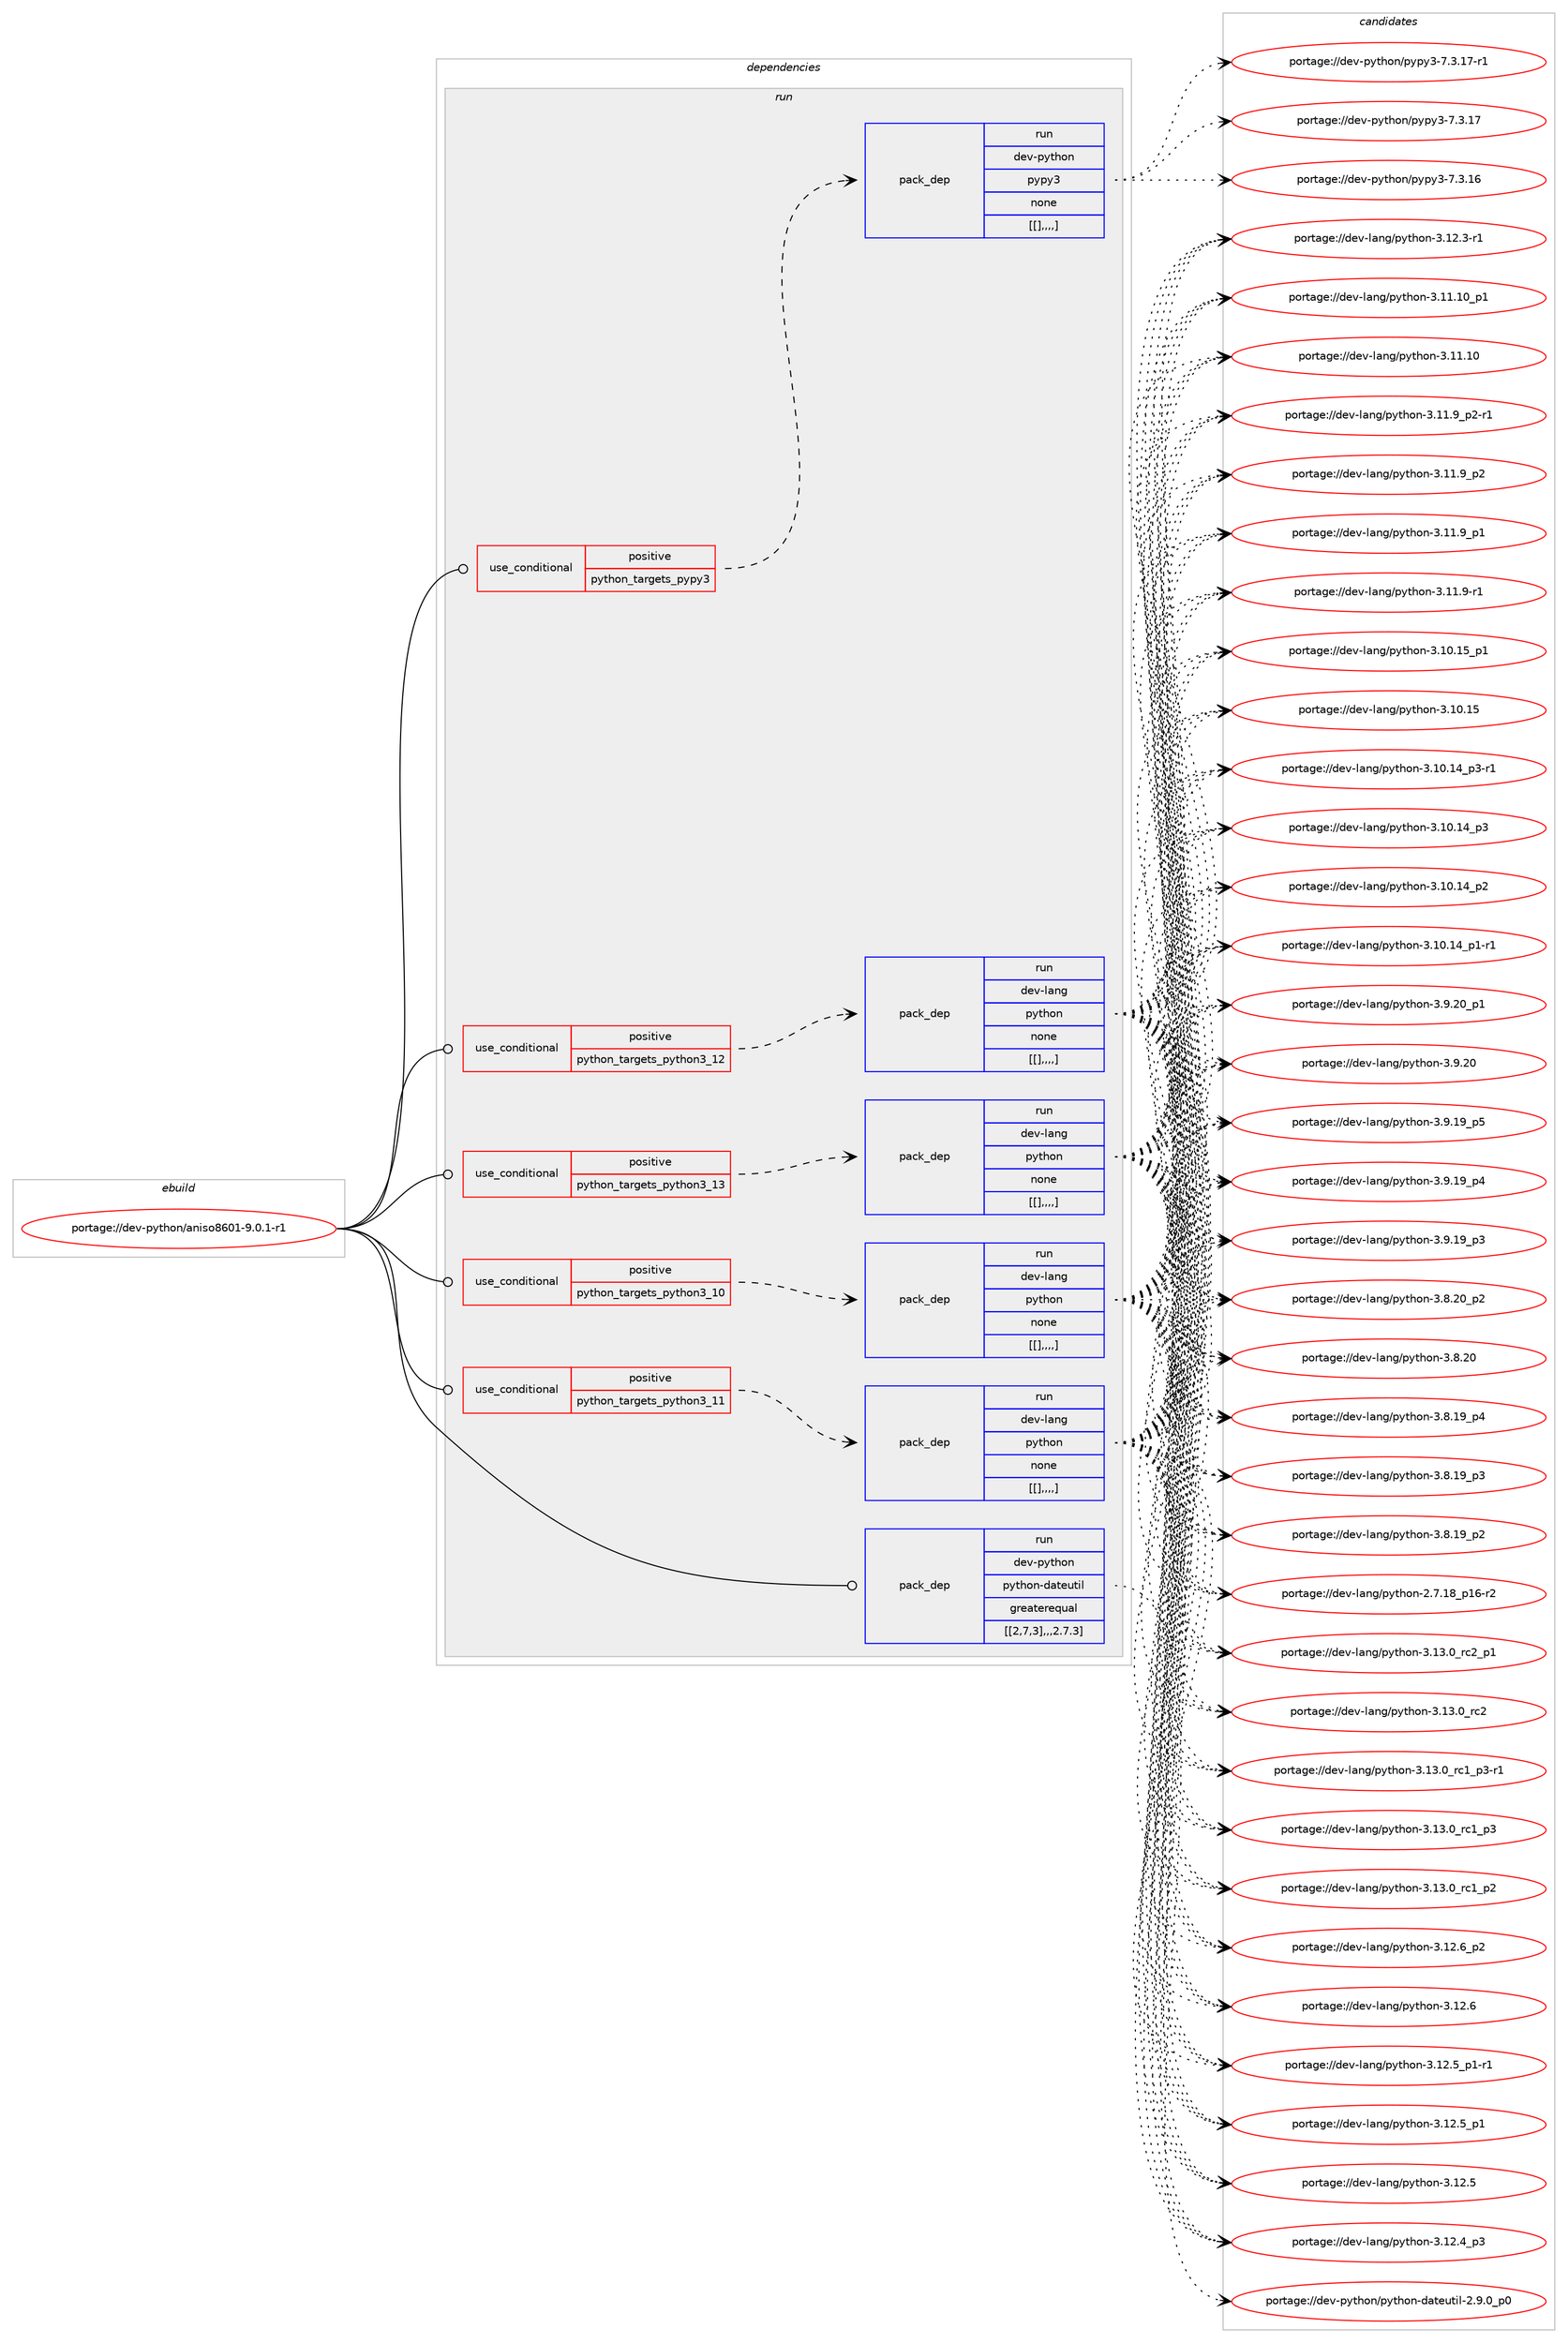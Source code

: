 digraph prolog {

# *************
# Graph options
# *************

newrank=true;
concentrate=true;
compound=true;
graph [rankdir=LR,fontname=Helvetica,fontsize=10,ranksep=1.5];#, ranksep=2.5, nodesep=0.2];
edge  [arrowhead=vee];
node  [fontname=Helvetica,fontsize=10];

# **********
# The ebuild
# **********

subgraph cluster_leftcol {
color=gray;
label=<<i>ebuild</i>>;
id [label="portage://dev-python/aniso8601-9.0.1-r1", color=red, width=4, href="../dev-python/aniso8601-9.0.1-r1.svg"];
}

# ****************
# The dependencies
# ****************

subgraph cluster_midcol {
color=gray;
label=<<i>dependencies</i>>;
subgraph cluster_compile {
fillcolor="#eeeeee";
style=filled;
label=<<i>compile</i>>;
}
subgraph cluster_compileandrun {
fillcolor="#eeeeee";
style=filled;
label=<<i>compile and run</i>>;
}
subgraph cluster_run {
fillcolor="#eeeeee";
style=filled;
label=<<i>run</i>>;
subgraph cond31889 {
dependency143264 [label=<<TABLE BORDER="0" CELLBORDER="1" CELLSPACING="0" CELLPADDING="4"><TR><TD ROWSPAN="3" CELLPADDING="10">use_conditional</TD></TR><TR><TD>positive</TD></TR><TR><TD>python_targets_pypy3</TD></TR></TABLE>>, shape=none, color=red];
subgraph pack110166 {
dependency143265 [label=<<TABLE BORDER="0" CELLBORDER="1" CELLSPACING="0" CELLPADDING="4" WIDTH="220"><TR><TD ROWSPAN="6" CELLPADDING="30">pack_dep</TD></TR><TR><TD WIDTH="110">run</TD></TR><TR><TD>dev-python</TD></TR><TR><TD>pypy3</TD></TR><TR><TD>none</TD></TR><TR><TD>[[],,,,]</TD></TR></TABLE>>, shape=none, color=blue];
}
dependency143264:e -> dependency143265:w [weight=20,style="dashed",arrowhead="vee"];
}
id:e -> dependency143264:w [weight=20,style="solid",arrowhead="odot"];
subgraph cond31890 {
dependency143266 [label=<<TABLE BORDER="0" CELLBORDER="1" CELLSPACING="0" CELLPADDING="4"><TR><TD ROWSPAN="3" CELLPADDING="10">use_conditional</TD></TR><TR><TD>positive</TD></TR><TR><TD>python_targets_python3_10</TD></TR></TABLE>>, shape=none, color=red];
subgraph pack110167 {
dependency143267 [label=<<TABLE BORDER="0" CELLBORDER="1" CELLSPACING="0" CELLPADDING="4" WIDTH="220"><TR><TD ROWSPAN="6" CELLPADDING="30">pack_dep</TD></TR><TR><TD WIDTH="110">run</TD></TR><TR><TD>dev-lang</TD></TR><TR><TD>python</TD></TR><TR><TD>none</TD></TR><TR><TD>[[],,,,]</TD></TR></TABLE>>, shape=none, color=blue];
}
dependency143266:e -> dependency143267:w [weight=20,style="dashed",arrowhead="vee"];
}
id:e -> dependency143266:w [weight=20,style="solid",arrowhead="odot"];
subgraph cond31891 {
dependency143268 [label=<<TABLE BORDER="0" CELLBORDER="1" CELLSPACING="0" CELLPADDING="4"><TR><TD ROWSPAN="3" CELLPADDING="10">use_conditional</TD></TR><TR><TD>positive</TD></TR><TR><TD>python_targets_python3_11</TD></TR></TABLE>>, shape=none, color=red];
subgraph pack110168 {
dependency143269 [label=<<TABLE BORDER="0" CELLBORDER="1" CELLSPACING="0" CELLPADDING="4" WIDTH="220"><TR><TD ROWSPAN="6" CELLPADDING="30">pack_dep</TD></TR><TR><TD WIDTH="110">run</TD></TR><TR><TD>dev-lang</TD></TR><TR><TD>python</TD></TR><TR><TD>none</TD></TR><TR><TD>[[],,,,]</TD></TR></TABLE>>, shape=none, color=blue];
}
dependency143268:e -> dependency143269:w [weight=20,style="dashed",arrowhead="vee"];
}
id:e -> dependency143268:w [weight=20,style="solid",arrowhead="odot"];
subgraph cond31892 {
dependency143270 [label=<<TABLE BORDER="0" CELLBORDER="1" CELLSPACING="0" CELLPADDING="4"><TR><TD ROWSPAN="3" CELLPADDING="10">use_conditional</TD></TR><TR><TD>positive</TD></TR><TR><TD>python_targets_python3_12</TD></TR></TABLE>>, shape=none, color=red];
subgraph pack110169 {
dependency143271 [label=<<TABLE BORDER="0" CELLBORDER="1" CELLSPACING="0" CELLPADDING="4" WIDTH="220"><TR><TD ROWSPAN="6" CELLPADDING="30">pack_dep</TD></TR><TR><TD WIDTH="110">run</TD></TR><TR><TD>dev-lang</TD></TR><TR><TD>python</TD></TR><TR><TD>none</TD></TR><TR><TD>[[],,,,]</TD></TR></TABLE>>, shape=none, color=blue];
}
dependency143270:e -> dependency143271:w [weight=20,style="dashed",arrowhead="vee"];
}
id:e -> dependency143270:w [weight=20,style="solid",arrowhead="odot"];
subgraph cond31893 {
dependency143272 [label=<<TABLE BORDER="0" CELLBORDER="1" CELLSPACING="0" CELLPADDING="4"><TR><TD ROWSPAN="3" CELLPADDING="10">use_conditional</TD></TR><TR><TD>positive</TD></TR><TR><TD>python_targets_python3_13</TD></TR></TABLE>>, shape=none, color=red];
subgraph pack110170 {
dependency143273 [label=<<TABLE BORDER="0" CELLBORDER="1" CELLSPACING="0" CELLPADDING="4" WIDTH="220"><TR><TD ROWSPAN="6" CELLPADDING="30">pack_dep</TD></TR><TR><TD WIDTH="110">run</TD></TR><TR><TD>dev-lang</TD></TR><TR><TD>python</TD></TR><TR><TD>none</TD></TR><TR><TD>[[],,,,]</TD></TR></TABLE>>, shape=none, color=blue];
}
dependency143272:e -> dependency143273:w [weight=20,style="dashed",arrowhead="vee"];
}
id:e -> dependency143272:w [weight=20,style="solid",arrowhead="odot"];
subgraph pack110171 {
dependency143274 [label=<<TABLE BORDER="0" CELLBORDER="1" CELLSPACING="0" CELLPADDING="4" WIDTH="220"><TR><TD ROWSPAN="6" CELLPADDING="30">pack_dep</TD></TR><TR><TD WIDTH="110">run</TD></TR><TR><TD>dev-python</TD></TR><TR><TD>python-dateutil</TD></TR><TR><TD>greaterequal</TD></TR><TR><TD>[[2,7,3],,,2.7.3]</TD></TR></TABLE>>, shape=none, color=blue];
}
id:e -> dependency143274:w [weight=20,style="solid",arrowhead="odot"];
}
}

# **************
# The candidates
# **************

subgraph cluster_choices {
rank=same;
color=gray;
label=<<i>candidates</i>>;

subgraph choice110166 {
color=black;
nodesep=1;
choice100101118451121211161041111104711212111212151455546514649554511449 [label="portage://dev-python/pypy3-7.3.17-r1", color=red, width=4,href="../dev-python/pypy3-7.3.17-r1.svg"];
choice10010111845112121116104111110471121211121215145554651464955 [label="portage://dev-python/pypy3-7.3.17", color=red, width=4,href="../dev-python/pypy3-7.3.17.svg"];
choice10010111845112121116104111110471121211121215145554651464954 [label="portage://dev-python/pypy3-7.3.16", color=red, width=4,href="../dev-python/pypy3-7.3.16.svg"];
dependency143265:e -> choice100101118451121211161041111104711212111212151455546514649554511449:w [style=dotted,weight="100"];
dependency143265:e -> choice10010111845112121116104111110471121211121215145554651464955:w [style=dotted,weight="100"];
dependency143265:e -> choice10010111845112121116104111110471121211121215145554651464954:w [style=dotted,weight="100"];
}
subgraph choice110167 {
color=black;
nodesep=1;
choice100101118451089711010347112121116104111110455146495146489511499509511249 [label="portage://dev-lang/python-3.13.0_rc2_p1", color=red, width=4,href="../dev-lang/python-3.13.0_rc2_p1.svg"];
choice10010111845108971101034711212111610411111045514649514648951149950 [label="portage://dev-lang/python-3.13.0_rc2", color=red, width=4,href="../dev-lang/python-3.13.0_rc2.svg"];
choice1001011184510897110103471121211161041111104551464951464895114994995112514511449 [label="portage://dev-lang/python-3.13.0_rc1_p3-r1", color=red, width=4,href="../dev-lang/python-3.13.0_rc1_p3-r1.svg"];
choice100101118451089711010347112121116104111110455146495146489511499499511251 [label="portage://dev-lang/python-3.13.0_rc1_p3", color=red, width=4,href="../dev-lang/python-3.13.0_rc1_p3.svg"];
choice100101118451089711010347112121116104111110455146495146489511499499511250 [label="portage://dev-lang/python-3.13.0_rc1_p2", color=red, width=4,href="../dev-lang/python-3.13.0_rc1_p2.svg"];
choice100101118451089711010347112121116104111110455146495046549511250 [label="portage://dev-lang/python-3.12.6_p2", color=red, width=4,href="../dev-lang/python-3.12.6_p2.svg"];
choice10010111845108971101034711212111610411111045514649504654 [label="portage://dev-lang/python-3.12.6", color=red, width=4,href="../dev-lang/python-3.12.6.svg"];
choice1001011184510897110103471121211161041111104551464950465395112494511449 [label="portage://dev-lang/python-3.12.5_p1-r1", color=red, width=4,href="../dev-lang/python-3.12.5_p1-r1.svg"];
choice100101118451089711010347112121116104111110455146495046539511249 [label="portage://dev-lang/python-3.12.5_p1", color=red, width=4,href="../dev-lang/python-3.12.5_p1.svg"];
choice10010111845108971101034711212111610411111045514649504653 [label="portage://dev-lang/python-3.12.5", color=red, width=4,href="../dev-lang/python-3.12.5.svg"];
choice100101118451089711010347112121116104111110455146495046529511251 [label="portage://dev-lang/python-3.12.4_p3", color=red, width=4,href="../dev-lang/python-3.12.4_p3.svg"];
choice100101118451089711010347112121116104111110455146495046514511449 [label="portage://dev-lang/python-3.12.3-r1", color=red, width=4,href="../dev-lang/python-3.12.3-r1.svg"];
choice10010111845108971101034711212111610411111045514649494649489511249 [label="portage://dev-lang/python-3.11.10_p1", color=red, width=4,href="../dev-lang/python-3.11.10_p1.svg"];
choice1001011184510897110103471121211161041111104551464949464948 [label="portage://dev-lang/python-3.11.10", color=red, width=4,href="../dev-lang/python-3.11.10.svg"];
choice1001011184510897110103471121211161041111104551464949465795112504511449 [label="portage://dev-lang/python-3.11.9_p2-r1", color=red, width=4,href="../dev-lang/python-3.11.9_p2-r1.svg"];
choice100101118451089711010347112121116104111110455146494946579511250 [label="portage://dev-lang/python-3.11.9_p2", color=red, width=4,href="../dev-lang/python-3.11.9_p2.svg"];
choice100101118451089711010347112121116104111110455146494946579511249 [label="portage://dev-lang/python-3.11.9_p1", color=red, width=4,href="../dev-lang/python-3.11.9_p1.svg"];
choice100101118451089711010347112121116104111110455146494946574511449 [label="portage://dev-lang/python-3.11.9-r1", color=red, width=4,href="../dev-lang/python-3.11.9-r1.svg"];
choice10010111845108971101034711212111610411111045514649484649539511249 [label="portage://dev-lang/python-3.10.15_p1", color=red, width=4,href="../dev-lang/python-3.10.15_p1.svg"];
choice1001011184510897110103471121211161041111104551464948464953 [label="portage://dev-lang/python-3.10.15", color=red, width=4,href="../dev-lang/python-3.10.15.svg"];
choice100101118451089711010347112121116104111110455146494846495295112514511449 [label="portage://dev-lang/python-3.10.14_p3-r1", color=red, width=4,href="../dev-lang/python-3.10.14_p3-r1.svg"];
choice10010111845108971101034711212111610411111045514649484649529511251 [label="portage://dev-lang/python-3.10.14_p3", color=red, width=4,href="../dev-lang/python-3.10.14_p3.svg"];
choice10010111845108971101034711212111610411111045514649484649529511250 [label="portage://dev-lang/python-3.10.14_p2", color=red, width=4,href="../dev-lang/python-3.10.14_p2.svg"];
choice100101118451089711010347112121116104111110455146494846495295112494511449 [label="portage://dev-lang/python-3.10.14_p1-r1", color=red, width=4,href="../dev-lang/python-3.10.14_p1-r1.svg"];
choice100101118451089711010347112121116104111110455146574650489511249 [label="portage://dev-lang/python-3.9.20_p1", color=red, width=4,href="../dev-lang/python-3.9.20_p1.svg"];
choice10010111845108971101034711212111610411111045514657465048 [label="portage://dev-lang/python-3.9.20", color=red, width=4,href="../dev-lang/python-3.9.20.svg"];
choice100101118451089711010347112121116104111110455146574649579511253 [label="portage://dev-lang/python-3.9.19_p5", color=red, width=4,href="../dev-lang/python-3.9.19_p5.svg"];
choice100101118451089711010347112121116104111110455146574649579511252 [label="portage://dev-lang/python-3.9.19_p4", color=red, width=4,href="../dev-lang/python-3.9.19_p4.svg"];
choice100101118451089711010347112121116104111110455146574649579511251 [label="portage://dev-lang/python-3.9.19_p3", color=red, width=4,href="../dev-lang/python-3.9.19_p3.svg"];
choice100101118451089711010347112121116104111110455146564650489511250 [label="portage://dev-lang/python-3.8.20_p2", color=red, width=4,href="../dev-lang/python-3.8.20_p2.svg"];
choice10010111845108971101034711212111610411111045514656465048 [label="portage://dev-lang/python-3.8.20", color=red, width=4,href="../dev-lang/python-3.8.20.svg"];
choice100101118451089711010347112121116104111110455146564649579511252 [label="portage://dev-lang/python-3.8.19_p4", color=red, width=4,href="../dev-lang/python-3.8.19_p4.svg"];
choice100101118451089711010347112121116104111110455146564649579511251 [label="portage://dev-lang/python-3.8.19_p3", color=red, width=4,href="../dev-lang/python-3.8.19_p3.svg"];
choice100101118451089711010347112121116104111110455146564649579511250 [label="portage://dev-lang/python-3.8.19_p2", color=red, width=4,href="../dev-lang/python-3.8.19_p2.svg"];
choice100101118451089711010347112121116104111110455046554649569511249544511450 [label="portage://dev-lang/python-2.7.18_p16-r2", color=red, width=4,href="../dev-lang/python-2.7.18_p16-r2.svg"];
dependency143267:e -> choice100101118451089711010347112121116104111110455146495146489511499509511249:w [style=dotted,weight="100"];
dependency143267:e -> choice10010111845108971101034711212111610411111045514649514648951149950:w [style=dotted,weight="100"];
dependency143267:e -> choice1001011184510897110103471121211161041111104551464951464895114994995112514511449:w [style=dotted,weight="100"];
dependency143267:e -> choice100101118451089711010347112121116104111110455146495146489511499499511251:w [style=dotted,weight="100"];
dependency143267:e -> choice100101118451089711010347112121116104111110455146495146489511499499511250:w [style=dotted,weight="100"];
dependency143267:e -> choice100101118451089711010347112121116104111110455146495046549511250:w [style=dotted,weight="100"];
dependency143267:e -> choice10010111845108971101034711212111610411111045514649504654:w [style=dotted,weight="100"];
dependency143267:e -> choice1001011184510897110103471121211161041111104551464950465395112494511449:w [style=dotted,weight="100"];
dependency143267:e -> choice100101118451089711010347112121116104111110455146495046539511249:w [style=dotted,weight="100"];
dependency143267:e -> choice10010111845108971101034711212111610411111045514649504653:w [style=dotted,weight="100"];
dependency143267:e -> choice100101118451089711010347112121116104111110455146495046529511251:w [style=dotted,weight="100"];
dependency143267:e -> choice100101118451089711010347112121116104111110455146495046514511449:w [style=dotted,weight="100"];
dependency143267:e -> choice10010111845108971101034711212111610411111045514649494649489511249:w [style=dotted,weight="100"];
dependency143267:e -> choice1001011184510897110103471121211161041111104551464949464948:w [style=dotted,weight="100"];
dependency143267:e -> choice1001011184510897110103471121211161041111104551464949465795112504511449:w [style=dotted,weight="100"];
dependency143267:e -> choice100101118451089711010347112121116104111110455146494946579511250:w [style=dotted,weight="100"];
dependency143267:e -> choice100101118451089711010347112121116104111110455146494946579511249:w [style=dotted,weight="100"];
dependency143267:e -> choice100101118451089711010347112121116104111110455146494946574511449:w [style=dotted,weight="100"];
dependency143267:e -> choice10010111845108971101034711212111610411111045514649484649539511249:w [style=dotted,weight="100"];
dependency143267:e -> choice1001011184510897110103471121211161041111104551464948464953:w [style=dotted,weight="100"];
dependency143267:e -> choice100101118451089711010347112121116104111110455146494846495295112514511449:w [style=dotted,weight="100"];
dependency143267:e -> choice10010111845108971101034711212111610411111045514649484649529511251:w [style=dotted,weight="100"];
dependency143267:e -> choice10010111845108971101034711212111610411111045514649484649529511250:w [style=dotted,weight="100"];
dependency143267:e -> choice100101118451089711010347112121116104111110455146494846495295112494511449:w [style=dotted,weight="100"];
dependency143267:e -> choice100101118451089711010347112121116104111110455146574650489511249:w [style=dotted,weight="100"];
dependency143267:e -> choice10010111845108971101034711212111610411111045514657465048:w [style=dotted,weight="100"];
dependency143267:e -> choice100101118451089711010347112121116104111110455146574649579511253:w [style=dotted,weight="100"];
dependency143267:e -> choice100101118451089711010347112121116104111110455146574649579511252:w [style=dotted,weight="100"];
dependency143267:e -> choice100101118451089711010347112121116104111110455146574649579511251:w [style=dotted,weight="100"];
dependency143267:e -> choice100101118451089711010347112121116104111110455146564650489511250:w [style=dotted,weight="100"];
dependency143267:e -> choice10010111845108971101034711212111610411111045514656465048:w [style=dotted,weight="100"];
dependency143267:e -> choice100101118451089711010347112121116104111110455146564649579511252:w [style=dotted,weight="100"];
dependency143267:e -> choice100101118451089711010347112121116104111110455146564649579511251:w [style=dotted,weight="100"];
dependency143267:e -> choice100101118451089711010347112121116104111110455146564649579511250:w [style=dotted,weight="100"];
dependency143267:e -> choice100101118451089711010347112121116104111110455046554649569511249544511450:w [style=dotted,weight="100"];
}
subgraph choice110168 {
color=black;
nodesep=1;
choice100101118451089711010347112121116104111110455146495146489511499509511249 [label="portage://dev-lang/python-3.13.0_rc2_p1", color=red, width=4,href="../dev-lang/python-3.13.0_rc2_p1.svg"];
choice10010111845108971101034711212111610411111045514649514648951149950 [label="portage://dev-lang/python-3.13.0_rc2", color=red, width=4,href="../dev-lang/python-3.13.0_rc2.svg"];
choice1001011184510897110103471121211161041111104551464951464895114994995112514511449 [label="portage://dev-lang/python-3.13.0_rc1_p3-r1", color=red, width=4,href="../dev-lang/python-3.13.0_rc1_p3-r1.svg"];
choice100101118451089711010347112121116104111110455146495146489511499499511251 [label="portage://dev-lang/python-3.13.0_rc1_p3", color=red, width=4,href="../dev-lang/python-3.13.0_rc1_p3.svg"];
choice100101118451089711010347112121116104111110455146495146489511499499511250 [label="portage://dev-lang/python-3.13.0_rc1_p2", color=red, width=4,href="../dev-lang/python-3.13.0_rc1_p2.svg"];
choice100101118451089711010347112121116104111110455146495046549511250 [label="portage://dev-lang/python-3.12.6_p2", color=red, width=4,href="../dev-lang/python-3.12.6_p2.svg"];
choice10010111845108971101034711212111610411111045514649504654 [label="portage://dev-lang/python-3.12.6", color=red, width=4,href="../dev-lang/python-3.12.6.svg"];
choice1001011184510897110103471121211161041111104551464950465395112494511449 [label="portage://dev-lang/python-3.12.5_p1-r1", color=red, width=4,href="../dev-lang/python-3.12.5_p1-r1.svg"];
choice100101118451089711010347112121116104111110455146495046539511249 [label="portage://dev-lang/python-3.12.5_p1", color=red, width=4,href="../dev-lang/python-3.12.5_p1.svg"];
choice10010111845108971101034711212111610411111045514649504653 [label="portage://dev-lang/python-3.12.5", color=red, width=4,href="../dev-lang/python-3.12.5.svg"];
choice100101118451089711010347112121116104111110455146495046529511251 [label="portage://dev-lang/python-3.12.4_p3", color=red, width=4,href="../dev-lang/python-3.12.4_p3.svg"];
choice100101118451089711010347112121116104111110455146495046514511449 [label="portage://dev-lang/python-3.12.3-r1", color=red, width=4,href="../dev-lang/python-3.12.3-r1.svg"];
choice10010111845108971101034711212111610411111045514649494649489511249 [label="portage://dev-lang/python-3.11.10_p1", color=red, width=4,href="../dev-lang/python-3.11.10_p1.svg"];
choice1001011184510897110103471121211161041111104551464949464948 [label="portage://dev-lang/python-3.11.10", color=red, width=4,href="../dev-lang/python-3.11.10.svg"];
choice1001011184510897110103471121211161041111104551464949465795112504511449 [label="portage://dev-lang/python-3.11.9_p2-r1", color=red, width=4,href="../dev-lang/python-3.11.9_p2-r1.svg"];
choice100101118451089711010347112121116104111110455146494946579511250 [label="portage://dev-lang/python-3.11.9_p2", color=red, width=4,href="../dev-lang/python-3.11.9_p2.svg"];
choice100101118451089711010347112121116104111110455146494946579511249 [label="portage://dev-lang/python-3.11.9_p1", color=red, width=4,href="../dev-lang/python-3.11.9_p1.svg"];
choice100101118451089711010347112121116104111110455146494946574511449 [label="portage://dev-lang/python-3.11.9-r1", color=red, width=4,href="../dev-lang/python-3.11.9-r1.svg"];
choice10010111845108971101034711212111610411111045514649484649539511249 [label="portage://dev-lang/python-3.10.15_p1", color=red, width=4,href="../dev-lang/python-3.10.15_p1.svg"];
choice1001011184510897110103471121211161041111104551464948464953 [label="portage://dev-lang/python-3.10.15", color=red, width=4,href="../dev-lang/python-3.10.15.svg"];
choice100101118451089711010347112121116104111110455146494846495295112514511449 [label="portage://dev-lang/python-3.10.14_p3-r1", color=red, width=4,href="../dev-lang/python-3.10.14_p3-r1.svg"];
choice10010111845108971101034711212111610411111045514649484649529511251 [label="portage://dev-lang/python-3.10.14_p3", color=red, width=4,href="../dev-lang/python-3.10.14_p3.svg"];
choice10010111845108971101034711212111610411111045514649484649529511250 [label="portage://dev-lang/python-3.10.14_p2", color=red, width=4,href="../dev-lang/python-3.10.14_p2.svg"];
choice100101118451089711010347112121116104111110455146494846495295112494511449 [label="portage://dev-lang/python-3.10.14_p1-r1", color=red, width=4,href="../dev-lang/python-3.10.14_p1-r1.svg"];
choice100101118451089711010347112121116104111110455146574650489511249 [label="portage://dev-lang/python-3.9.20_p1", color=red, width=4,href="../dev-lang/python-3.9.20_p1.svg"];
choice10010111845108971101034711212111610411111045514657465048 [label="portage://dev-lang/python-3.9.20", color=red, width=4,href="../dev-lang/python-3.9.20.svg"];
choice100101118451089711010347112121116104111110455146574649579511253 [label="portage://dev-lang/python-3.9.19_p5", color=red, width=4,href="../dev-lang/python-3.9.19_p5.svg"];
choice100101118451089711010347112121116104111110455146574649579511252 [label="portage://dev-lang/python-3.9.19_p4", color=red, width=4,href="../dev-lang/python-3.9.19_p4.svg"];
choice100101118451089711010347112121116104111110455146574649579511251 [label="portage://dev-lang/python-3.9.19_p3", color=red, width=4,href="../dev-lang/python-3.9.19_p3.svg"];
choice100101118451089711010347112121116104111110455146564650489511250 [label="portage://dev-lang/python-3.8.20_p2", color=red, width=4,href="../dev-lang/python-3.8.20_p2.svg"];
choice10010111845108971101034711212111610411111045514656465048 [label="portage://dev-lang/python-3.8.20", color=red, width=4,href="../dev-lang/python-3.8.20.svg"];
choice100101118451089711010347112121116104111110455146564649579511252 [label="portage://dev-lang/python-3.8.19_p4", color=red, width=4,href="../dev-lang/python-3.8.19_p4.svg"];
choice100101118451089711010347112121116104111110455146564649579511251 [label="portage://dev-lang/python-3.8.19_p3", color=red, width=4,href="../dev-lang/python-3.8.19_p3.svg"];
choice100101118451089711010347112121116104111110455146564649579511250 [label="portage://dev-lang/python-3.8.19_p2", color=red, width=4,href="../dev-lang/python-3.8.19_p2.svg"];
choice100101118451089711010347112121116104111110455046554649569511249544511450 [label="portage://dev-lang/python-2.7.18_p16-r2", color=red, width=4,href="../dev-lang/python-2.7.18_p16-r2.svg"];
dependency143269:e -> choice100101118451089711010347112121116104111110455146495146489511499509511249:w [style=dotted,weight="100"];
dependency143269:e -> choice10010111845108971101034711212111610411111045514649514648951149950:w [style=dotted,weight="100"];
dependency143269:e -> choice1001011184510897110103471121211161041111104551464951464895114994995112514511449:w [style=dotted,weight="100"];
dependency143269:e -> choice100101118451089711010347112121116104111110455146495146489511499499511251:w [style=dotted,weight="100"];
dependency143269:e -> choice100101118451089711010347112121116104111110455146495146489511499499511250:w [style=dotted,weight="100"];
dependency143269:e -> choice100101118451089711010347112121116104111110455146495046549511250:w [style=dotted,weight="100"];
dependency143269:e -> choice10010111845108971101034711212111610411111045514649504654:w [style=dotted,weight="100"];
dependency143269:e -> choice1001011184510897110103471121211161041111104551464950465395112494511449:w [style=dotted,weight="100"];
dependency143269:e -> choice100101118451089711010347112121116104111110455146495046539511249:w [style=dotted,weight="100"];
dependency143269:e -> choice10010111845108971101034711212111610411111045514649504653:w [style=dotted,weight="100"];
dependency143269:e -> choice100101118451089711010347112121116104111110455146495046529511251:w [style=dotted,weight="100"];
dependency143269:e -> choice100101118451089711010347112121116104111110455146495046514511449:w [style=dotted,weight="100"];
dependency143269:e -> choice10010111845108971101034711212111610411111045514649494649489511249:w [style=dotted,weight="100"];
dependency143269:e -> choice1001011184510897110103471121211161041111104551464949464948:w [style=dotted,weight="100"];
dependency143269:e -> choice1001011184510897110103471121211161041111104551464949465795112504511449:w [style=dotted,weight="100"];
dependency143269:e -> choice100101118451089711010347112121116104111110455146494946579511250:w [style=dotted,weight="100"];
dependency143269:e -> choice100101118451089711010347112121116104111110455146494946579511249:w [style=dotted,weight="100"];
dependency143269:e -> choice100101118451089711010347112121116104111110455146494946574511449:w [style=dotted,weight="100"];
dependency143269:e -> choice10010111845108971101034711212111610411111045514649484649539511249:w [style=dotted,weight="100"];
dependency143269:e -> choice1001011184510897110103471121211161041111104551464948464953:w [style=dotted,weight="100"];
dependency143269:e -> choice100101118451089711010347112121116104111110455146494846495295112514511449:w [style=dotted,weight="100"];
dependency143269:e -> choice10010111845108971101034711212111610411111045514649484649529511251:w [style=dotted,weight="100"];
dependency143269:e -> choice10010111845108971101034711212111610411111045514649484649529511250:w [style=dotted,weight="100"];
dependency143269:e -> choice100101118451089711010347112121116104111110455146494846495295112494511449:w [style=dotted,weight="100"];
dependency143269:e -> choice100101118451089711010347112121116104111110455146574650489511249:w [style=dotted,weight="100"];
dependency143269:e -> choice10010111845108971101034711212111610411111045514657465048:w [style=dotted,weight="100"];
dependency143269:e -> choice100101118451089711010347112121116104111110455146574649579511253:w [style=dotted,weight="100"];
dependency143269:e -> choice100101118451089711010347112121116104111110455146574649579511252:w [style=dotted,weight="100"];
dependency143269:e -> choice100101118451089711010347112121116104111110455146574649579511251:w [style=dotted,weight="100"];
dependency143269:e -> choice100101118451089711010347112121116104111110455146564650489511250:w [style=dotted,weight="100"];
dependency143269:e -> choice10010111845108971101034711212111610411111045514656465048:w [style=dotted,weight="100"];
dependency143269:e -> choice100101118451089711010347112121116104111110455146564649579511252:w [style=dotted,weight="100"];
dependency143269:e -> choice100101118451089711010347112121116104111110455146564649579511251:w [style=dotted,weight="100"];
dependency143269:e -> choice100101118451089711010347112121116104111110455146564649579511250:w [style=dotted,weight="100"];
dependency143269:e -> choice100101118451089711010347112121116104111110455046554649569511249544511450:w [style=dotted,weight="100"];
}
subgraph choice110169 {
color=black;
nodesep=1;
choice100101118451089711010347112121116104111110455146495146489511499509511249 [label="portage://dev-lang/python-3.13.0_rc2_p1", color=red, width=4,href="../dev-lang/python-3.13.0_rc2_p1.svg"];
choice10010111845108971101034711212111610411111045514649514648951149950 [label="portage://dev-lang/python-3.13.0_rc2", color=red, width=4,href="../dev-lang/python-3.13.0_rc2.svg"];
choice1001011184510897110103471121211161041111104551464951464895114994995112514511449 [label="portage://dev-lang/python-3.13.0_rc1_p3-r1", color=red, width=4,href="../dev-lang/python-3.13.0_rc1_p3-r1.svg"];
choice100101118451089711010347112121116104111110455146495146489511499499511251 [label="portage://dev-lang/python-3.13.0_rc1_p3", color=red, width=4,href="../dev-lang/python-3.13.0_rc1_p3.svg"];
choice100101118451089711010347112121116104111110455146495146489511499499511250 [label="portage://dev-lang/python-3.13.0_rc1_p2", color=red, width=4,href="../dev-lang/python-3.13.0_rc1_p2.svg"];
choice100101118451089711010347112121116104111110455146495046549511250 [label="portage://dev-lang/python-3.12.6_p2", color=red, width=4,href="../dev-lang/python-3.12.6_p2.svg"];
choice10010111845108971101034711212111610411111045514649504654 [label="portage://dev-lang/python-3.12.6", color=red, width=4,href="../dev-lang/python-3.12.6.svg"];
choice1001011184510897110103471121211161041111104551464950465395112494511449 [label="portage://dev-lang/python-3.12.5_p1-r1", color=red, width=4,href="../dev-lang/python-3.12.5_p1-r1.svg"];
choice100101118451089711010347112121116104111110455146495046539511249 [label="portage://dev-lang/python-3.12.5_p1", color=red, width=4,href="../dev-lang/python-3.12.5_p1.svg"];
choice10010111845108971101034711212111610411111045514649504653 [label="portage://dev-lang/python-3.12.5", color=red, width=4,href="../dev-lang/python-3.12.5.svg"];
choice100101118451089711010347112121116104111110455146495046529511251 [label="portage://dev-lang/python-3.12.4_p3", color=red, width=4,href="../dev-lang/python-3.12.4_p3.svg"];
choice100101118451089711010347112121116104111110455146495046514511449 [label="portage://dev-lang/python-3.12.3-r1", color=red, width=4,href="../dev-lang/python-3.12.3-r1.svg"];
choice10010111845108971101034711212111610411111045514649494649489511249 [label="portage://dev-lang/python-3.11.10_p1", color=red, width=4,href="../dev-lang/python-3.11.10_p1.svg"];
choice1001011184510897110103471121211161041111104551464949464948 [label="portage://dev-lang/python-3.11.10", color=red, width=4,href="../dev-lang/python-3.11.10.svg"];
choice1001011184510897110103471121211161041111104551464949465795112504511449 [label="portage://dev-lang/python-3.11.9_p2-r1", color=red, width=4,href="../dev-lang/python-3.11.9_p2-r1.svg"];
choice100101118451089711010347112121116104111110455146494946579511250 [label="portage://dev-lang/python-3.11.9_p2", color=red, width=4,href="../dev-lang/python-3.11.9_p2.svg"];
choice100101118451089711010347112121116104111110455146494946579511249 [label="portage://dev-lang/python-3.11.9_p1", color=red, width=4,href="../dev-lang/python-3.11.9_p1.svg"];
choice100101118451089711010347112121116104111110455146494946574511449 [label="portage://dev-lang/python-3.11.9-r1", color=red, width=4,href="../dev-lang/python-3.11.9-r1.svg"];
choice10010111845108971101034711212111610411111045514649484649539511249 [label="portage://dev-lang/python-3.10.15_p1", color=red, width=4,href="../dev-lang/python-3.10.15_p1.svg"];
choice1001011184510897110103471121211161041111104551464948464953 [label="portage://dev-lang/python-3.10.15", color=red, width=4,href="../dev-lang/python-3.10.15.svg"];
choice100101118451089711010347112121116104111110455146494846495295112514511449 [label="portage://dev-lang/python-3.10.14_p3-r1", color=red, width=4,href="../dev-lang/python-3.10.14_p3-r1.svg"];
choice10010111845108971101034711212111610411111045514649484649529511251 [label="portage://dev-lang/python-3.10.14_p3", color=red, width=4,href="../dev-lang/python-3.10.14_p3.svg"];
choice10010111845108971101034711212111610411111045514649484649529511250 [label="portage://dev-lang/python-3.10.14_p2", color=red, width=4,href="../dev-lang/python-3.10.14_p2.svg"];
choice100101118451089711010347112121116104111110455146494846495295112494511449 [label="portage://dev-lang/python-3.10.14_p1-r1", color=red, width=4,href="../dev-lang/python-3.10.14_p1-r1.svg"];
choice100101118451089711010347112121116104111110455146574650489511249 [label="portage://dev-lang/python-3.9.20_p1", color=red, width=4,href="../dev-lang/python-3.9.20_p1.svg"];
choice10010111845108971101034711212111610411111045514657465048 [label="portage://dev-lang/python-3.9.20", color=red, width=4,href="../dev-lang/python-3.9.20.svg"];
choice100101118451089711010347112121116104111110455146574649579511253 [label="portage://dev-lang/python-3.9.19_p5", color=red, width=4,href="../dev-lang/python-3.9.19_p5.svg"];
choice100101118451089711010347112121116104111110455146574649579511252 [label="portage://dev-lang/python-3.9.19_p4", color=red, width=4,href="../dev-lang/python-3.9.19_p4.svg"];
choice100101118451089711010347112121116104111110455146574649579511251 [label="portage://dev-lang/python-3.9.19_p3", color=red, width=4,href="../dev-lang/python-3.9.19_p3.svg"];
choice100101118451089711010347112121116104111110455146564650489511250 [label="portage://dev-lang/python-3.8.20_p2", color=red, width=4,href="../dev-lang/python-3.8.20_p2.svg"];
choice10010111845108971101034711212111610411111045514656465048 [label="portage://dev-lang/python-3.8.20", color=red, width=4,href="../dev-lang/python-3.8.20.svg"];
choice100101118451089711010347112121116104111110455146564649579511252 [label="portage://dev-lang/python-3.8.19_p4", color=red, width=4,href="../dev-lang/python-3.8.19_p4.svg"];
choice100101118451089711010347112121116104111110455146564649579511251 [label="portage://dev-lang/python-3.8.19_p3", color=red, width=4,href="../dev-lang/python-3.8.19_p3.svg"];
choice100101118451089711010347112121116104111110455146564649579511250 [label="portage://dev-lang/python-3.8.19_p2", color=red, width=4,href="../dev-lang/python-3.8.19_p2.svg"];
choice100101118451089711010347112121116104111110455046554649569511249544511450 [label="portage://dev-lang/python-2.7.18_p16-r2", color=red, width=4,href="../dev-lang/python-2.7.18_p16-r2.svg"];
dependency143271:e -> choice100101118451089711010347112121116104111110455146495146489511499509511249:w [style=dotted,weight="100"];
dependency143271:e -> choice10010111845108971101034711212111610411111045514649514648951149950:w [style=dotted,weight="100"];
dependency143271:e -> choice1001011184510897110103471121211161041111104551464951464895114994995112514511449:w [style=dotted,weight="100"];
dependency143271:e -> choice100101118451089711010347112121116104111110455146495146489511499499511251:w [style=dotted,weight="100"];
dependency143271:e -> choice100101118451089711010347112121116104111110455146495146489511499499511250:w [style=dotted,weight="100"];
dependency143271:e -> choice100101118451089711010347112121116104111110455146495046549511250:w [style=dotted,weight="100"];
dependency143271:e -> choice10010111845108971101034711212111610411111045514649504654:w [style=dotted,weight="100"];
dependency143271:e -> choice1001011184510897110103471121211161041111104551464950465395112494511449:w [style=dotted,weight="100"];
dependency143271:e -> choice100101118451089711010347112121116104111110455146495046539511249:w [style=dotted,weight="100"];
dependency143271:e -> choice10010111845108971101034711212111610411111045514649504653:w [style=dotted,weight="100"];
dependency143271:e -> choice100101118451089711010347112121116104111110455146495046529511251:w [style=dotted,weight="100"];
dependency143271:e -> choice100101118451089711010347112121116104111110455146495046514511449:w [style=dotted,weight="100"];
dependency143271:e -> choice10010111845108971101034711212111610411111045514649494649489511249:w [style=dotted,weight="100"];
dependency143271:e -> choice1001011184510897110103471121211161041111104551464949464948:w [style=dotted,weight="100"];
dependency143271:e -> choice1001011184510897110103471121211161041111104551464949465795112504511449:w [style=dotted,weight="100"];
dependency143271:e -> choice100101118451089711010347112121116104111110455146494946579511250:w [style=dotted,weight="100"];
dependency143271:e -> choice100101118451089711010347112121116104111110455146494946579511249:w [style=dotted,weight="100"];
dependency143271:e -> choice100101118451089711010347112121116104111110455146494946574511449:w [style=dotted,weight="100"];
dependency143271:e -> choice10010111845108971101034711212111610411111045514649484649539511249:w [style=dotted,weight="100"];
dependency143271:e -> choice1001011184510897110103471121211161041111104551464948464953:w [style=dotted,weight="100"];
dependency143271:e -> choice100101118451089711010347112121116104111110455146494846495295112514511449:w [style=dotted,weight="100"];
dependency143271:e -> choice10010111845108971101034711212111610411111045514649484649529511251:w [style=dotted,weight="100"];
dependency143271:e -> choice10010111845108971101034711212111610411111045514649484649529511250:w [style=dotted,weight="100"];
dependency143271:e -> choice100101118451089711010347112121116104111110455146494846495295112494511449:w [style=dotted,weight="100"];
dependency143271:e -> choice100101118451089711010347112121116104111110455146574650489511249:w [style=dotted,weight="100"];
dependency143271:e -> choice10010111845108971101034711212111610411111045514657465048:w [style=dotted,weight="100"];
dependency143271:e -> choice100101118451089711010347112121116104111110455146574649579511253:w [style=dotted,weight="100"];
dependency143271:e -> choice100101118451089711010347112121116104111110455146574649579511252:w [style=dotted,weight="100"];
dependency143271:e -> choice100101118451089711010347112121116104111110455146574649579511251:w [style=dotted,weight="100"];
dependency143271:e -> choice100101118451089711010347112121116104111110455146564650489511250:w [style=dotted,weight="100"];
dependency143271:e -> choice10010111845108971101034711212111610411111045514656465048:w [style=dotted,weight="100"];
dependency143271:e -> choice100101118451089711010347112121116104111110455146564649579511252:w [style=dotted,weight="100"];
dependency143271:e -> choice100101118451089711010347112121116104111110455146564649579511251:w [style=dotted,weight="100"];
dependency143271:e -> choice100101118451089711010347112121116104111110455146564649579511250:w [style=dotted,weight="100"];
dependency143271:e -> choice100101118451089711010347112121116104111110455046554649569511249544511450:w [style=dotted,weight="100"];
}
subgraph choice110170 {
color=black;
nodesep=1;
choice100101118451089711010347112121116104111110455146495146489511499509511249 [label="portage://dev-lang/python-3.13.0_rc2_p1", color=red, width=4,href="../dev-lang/python-3.13.0_rc2_p1.svg"];
choice10010111845108971101034711212111610411111045514649514648951149950 [label="portage://dev-lang/python-3.13.0_rc2", color=red, width=4,href="../dev-lang/python-3.13.0_rc2.svg"];
choice1001011184510897110103471121211161041111104551464951464895114994995112514511449 [label="portage://dev-lang/python-3.13.0_rc1_p3-r1", color=red, width=4,href="../dev-lang/python-3.13.0_rc1_p3-r1.svg"];
choice100101118451089711010347112121116104111110455146495146489511499499511251 [label="portage://dev-lang/python-3.13.0_rc1_p3", color=red, width=4,href="../dev-lang/python-3.13.0_rc1_p3.svg"];
choice100101118451089711010347112121116104111110455146495146489511499499511250 [label="portage://dev-lang/python-3.13.0_rc1_p2", color=red, width=4,href="../dev-lang/python-3.13.0_rc1_p2.svg"];
choice100101118451089711010347112121116104111110455146495046549511250 [label="portage://dev-lang/python-3.12.6_p2", color=red, width=4,href="../dev-lang/python-3.12.6_p2.svg"];
choice10010111845108971101034711212111610411111045514649504654 [label="portage://dev-lang/python-3.12.6", color=red, width=4,href="../dev-lang/python-3.12.6.svg"];
choice1001011184510897110103471121211161041111104551464950465395112494511449 [label="portage://dev-lang/python-3.12.5_p1-r1", color=red, width=4,href="../dev-lang/python-3.12.5_p1-r1.svg"];
choice100101118451089711010347112121116104111110455146495046539511249 [label="portage://dev-lang/python-3.12.5_p1", color=red, width=4,href="../dev-lang/python-3.12.5_p1.svg"];
choice10010111845108971101034711212111610411111045514649504653 [label="portage://dev-lang/python-3.12.5", color=red, width=4,href="../dev-lang/python-3.12.5.svg"];
choice100101118451089711010347112121116104111110455146495046529511251 [label="portage://dev-lang/python-3.12.4_p3", color=red, width=4,href="../dev-lang/python-3.12.4_p3.svg"];
choice100101118451089711010347112121116104111110455146495046514511449 [label="portage://dev-lang/python-3.12.3-r1", color=red, width=4,href="../dev-lang/python-3.12.3-r1.svg"];
choice10010111845108971101034711212111610411111045514649494649489511249 [label="portage://dev-lang/python-3.11.10_p1", color=red, width=4,href="../dev-lang/python-3.11.10_p1.svg"];
choice1001011184510897110103471121211161041111104551464949464948 [label="portage://dev-lang/python-3.11.10", color=red, width=4,href="../dev-lang/python-3.11.10.svg"];
choice1001011184510897110103471121211161041111104551464949465795112504511449 [label="portage://dev-lang/python-3.11.9_p2-r1", color=red, width=4,href="../dev-lang/python-3.11.9_p2-r1.svg"];
choice100101118451089711010347112121116104111110455146494946579511250 [label="portage://dev-lang/python-3.11.9_p2", color=red, width=4,href="../dev-lang/python-3.11.9_p2.svg"];
choice100101118451089711010347112121116104111110455146494946579511249 [label="portage://dev-lang/python-3.11.9_p1", color=red, width=4,href="../dev-lang/python-3.11.9_p1.svg"];
choice100101118451089711010347112121116104111110455146494946574511449 [label="portage://dev-lang/python-3.11.9-r1", color=red, width=4,href="../dev-lang/python-3.11.9-r1.svg"];
choice10010111845108971101034711212111610411111045514649484649539511249 [label="portage://dev-lang/python-3.10.15_p1", color=red, width=4,href="../dev-lang/python-3.10.15_p1.svg"];
choice1001011184510897110103471121211161041111104551464948464953 [label="portage://dev-lang/python-3.10.15", color=red, width=4,href="../dev-lang/python-3.10.15.svg"];
choice100101118451089711010347112121116104111110455146494846495295112514511449 [label="portage://dev-lang/python-3.10.14_p3-r1", color=red, width=4,href="../dev-lang/python-3.10.14_p3-r1.svg"];
choice10010111845108971101034711212111610411111045514649484649529511251 [label="portage://dev-lang/python-3.10.14_p3", color=red, width=4,href="../dev-lang/python-3.10.14_p3.svg"];
choice10010111845108971101034711212111610411111045514649484649529511250 [label="portage://dev-lang/python-3.10.14_p2", color=red, width=4,href="../dev-lang/python-3.10.14_p2.svg"];
choice100101118451089711010347112121116104111110455146494846495295112494511449 [label="portage://dev-lang/python-3.10.14_p1-r1", color=red, width=4,href="../dev-lang/python-3.10.14_p1-r1.svg"];
choice100101118451089711010347112121116104111110455146574650489511249 [label="portage://dev-lang/python-3.9.20_p1", color=red, width=4,href="../dev-lang/python-3.9.20_p1.svg"];
choice10010111845108971101034711212111610411111045514657465048 [label="portage://dev-lang/python-3.9.20", color=red, width=4,href="../dev-lang/python-3.9.20.svg"];
choice100101118451089711010347112121116104111110455146574649579511253 [label="portage://dev-lang/python-3.9.19_p5", color=red, width=4,href="../dev-lang/python-3.9.19_p5.svg"];
choice100101118451089711010347112121116104111110455146574649579511252 [label="portage://dev-lang/python-3.9.19_p4", color=red, width=4,href="../dev-lang/python-3.9.19_p4.svg"];
choice100101118451089711010347112121116104111110455146574649579511251 [label="portage://dev-lang/python-3.9.19_p3", color=red, width=4,href="../dev-lang/python-3.9.19_p3.svg"];
choice100101118451089711010347112121116104111110455146564650489511250 [label="portage://dev-lang/python-3.8.20_p2", color=red, width=4,href="../dev-lang/python-3.8.20_p2.svg"];
choice10010111845108971101034711212111610411111045514656465048 [label="portage://dev-lang/python-3.8.20", color=red, width=4,href="../dev-lang/python-3.8.20.svg"];
choice100101118451089711010347112121116104111110455146564649579511252 [label="portage://dev-lang/python-3.8.19_p4", color=red, width=4,href="../dev-lang/python-3.8.19_p4.svg"];
choice100101118451089711010347112121116104111110455146564649579511251 [label="portage://dev-lang/python-3.8.19_p3", color=red, width=4,href="../dev-lang/python-3.8.19_p3.svg"];
choice100101118451089711010347112121116104111110455146564649579511250 [label="portage://dev-lang/python-3.8.19_p2", color=red, width=4,href="../dev-lang/python-3.8.19_p2.svg"];
choice100101118451089711010347112121116104111110455046554649569511249544511450 [label="portage://dev-lang/python-2.7.18_p16-r2", color=red, width=4,href="../dev-lang/python-2.7.18_p16-r2.svg"];
dependency143273:e -> choice100101118451089711010347112121116104111110455146495146489511499509511249:w [style=dotted,weight="100"];
dependency143273:e -> choice10010111845108971101034711212111610411111045514649514648951149950:w [style=dotted,weight="100"];
dependency143273:e -> choice1001011184510897110103471121211161041111104551464951464895114994995112514511449:w [style=dotted,weight="100"];
dependency143273:e -> choice100101118451089711010347112121116104111110455146495146489511499499511251:w [style=dotted,weight="100"];
dependency143273:e -> choice100101118451089711010347112121116104111110455146495146489511499499511250:w [style=dotted,weight="100"];
dependency143273:e -> choice100101118451089711010347112121116104111110455146495046549511250:w [style=dotted,weight="100"];
dependency143273:e -> choice10010111845108971101034711212111610411111045514649504654:w [style=dotted,weight="100"];
dependency143273:e -> choice1001011184510897110103471121211161041111104551464950465395112494511449:w [style=dotted,weight="100"];
dependency143273:e -> choice100101118451089711010347112121116104111110455146495046539511249:w [style=dotted,weight="100"];
dependency143273:e -> choice10010111845108971101034711212111610411111045514649504653:w [style=dotted,weight="100"];
dependency143273:e -> choice100101118451089711010347112121116104111110455146495046529511251:w [style=dotted,weight="100"];
dependency143273:e -> choice100101118451089711010347112121116104111110455146495046514511449:w [style=dotted,weight="100"];
dependency143273:e -> choice10010111845108971101034711212111610411111045514649494649489511249:w [style=dotted,weight="100"];
dependency143273:e -> choice1001011184510897110103471121211161041111104551464949464948:w [style=dotted,weight="100"];
dependency143273:e -> choice1001011184510897110103471121211161041111104551464949465795112504511449:w [style=dotted,weight="100"];
dependency143273:e -> choice100101118451089711010347112121116104111110455146494946579511250:w [style=dotted,weight="100"];
dependency143273:e -> choice100101118451089711010347112121116104111110455146494946579511249:w [style=dotted,weight="100"];
dependency143273:e -> choice100101118451089711010347112121116104111110455146494946574511449:w [style=dotted,weight="100"];
dependency143273:e -> choice10010111845108971101034711212111610411111045514649484649539511249:w [style=dotted,weight="100"];
dependency143273:e -> choice1001011184510897110103471121211161041111104551464948464953:w [style=dotted,weight="100"];
dependency143273:e -> choice100101118451089711010347112121116104111110455146494846495295112514511449:w [style=dotted,weight="100"];
dependency143273:e -> choice10010111845108971101034711212111610411111045514649484649529511251:w [style=dotted,weight="100"];
dependency143273:e -> choice10010111845108971101034711212111610411111045514649484649529511250:w [style=dotted,weight="100"];
dependency143273:e -> choice100101118451089711010347112121116104111110455146494846495295112494511449:w [style=dotted,weight="100"];
dependency143273:e -> choice100101118451089711010347112121116104111110455146574650489511249:w [style=dotted,weight="100"];
dependency143273:e -> choice10010111845108971101034711212111610411111045514657465048:w [style=dotted,weight="100"];
dependency143273:e -> choice100101118451089711010347112121116104111110455146574649579511253:w [style=dotted,weight="100"];
dependency143273:e -> choice100101118451089711010347112121116104111110455146574649579511252:w [style=dotted,weight="100"];
dependency143273:e -> choice100101118451089711010347112121116104111110455146574649579511251:w [style=dotted,weight="100"];
dependency143273:e -> choice100101118451089711010347112121116104111110455146564650489511250:w [style=dotted,weight="100"];
dependency143273:e -> choice10010111845108971101034711212111610411111045514656465048:w [style=dotted,weight="100"];
dependency143273:e -> choice100101118451089711010347112121116104111110455146564649579511252:w [style=dotted,weight="100"];
dependency143273:e -> choice100101118451089711010347112121116104111110455146564649579511251:w [style=dotted,weight="100"];
dependency143273:e -> choice100101118451089711010347112121116104111110455146564649579511250:w [style=dotted,weight="100"];
dependency143273:e -> choice100101118451089711010347112121116104111110455046554649569511249544511450:w [style=dotted,weight="100"];
}
subgraph choice110171 {
color=black;
nodesep=1;
choice100101118451121211161041111104711212111610411111045100971161011171161051084550465746489511248 [label="portage://dev-python/python-dateutil-2.9.0_p0", color=red, width=4,href="../dev-python/python-dateutil-2.9.0_p0.svg"];
dependency143274:e -> choice100101118451121211161041111104711212111610411111045100971161011171161051084550465746489511248:w [style=dotted,weight="100"];
}
}

}
